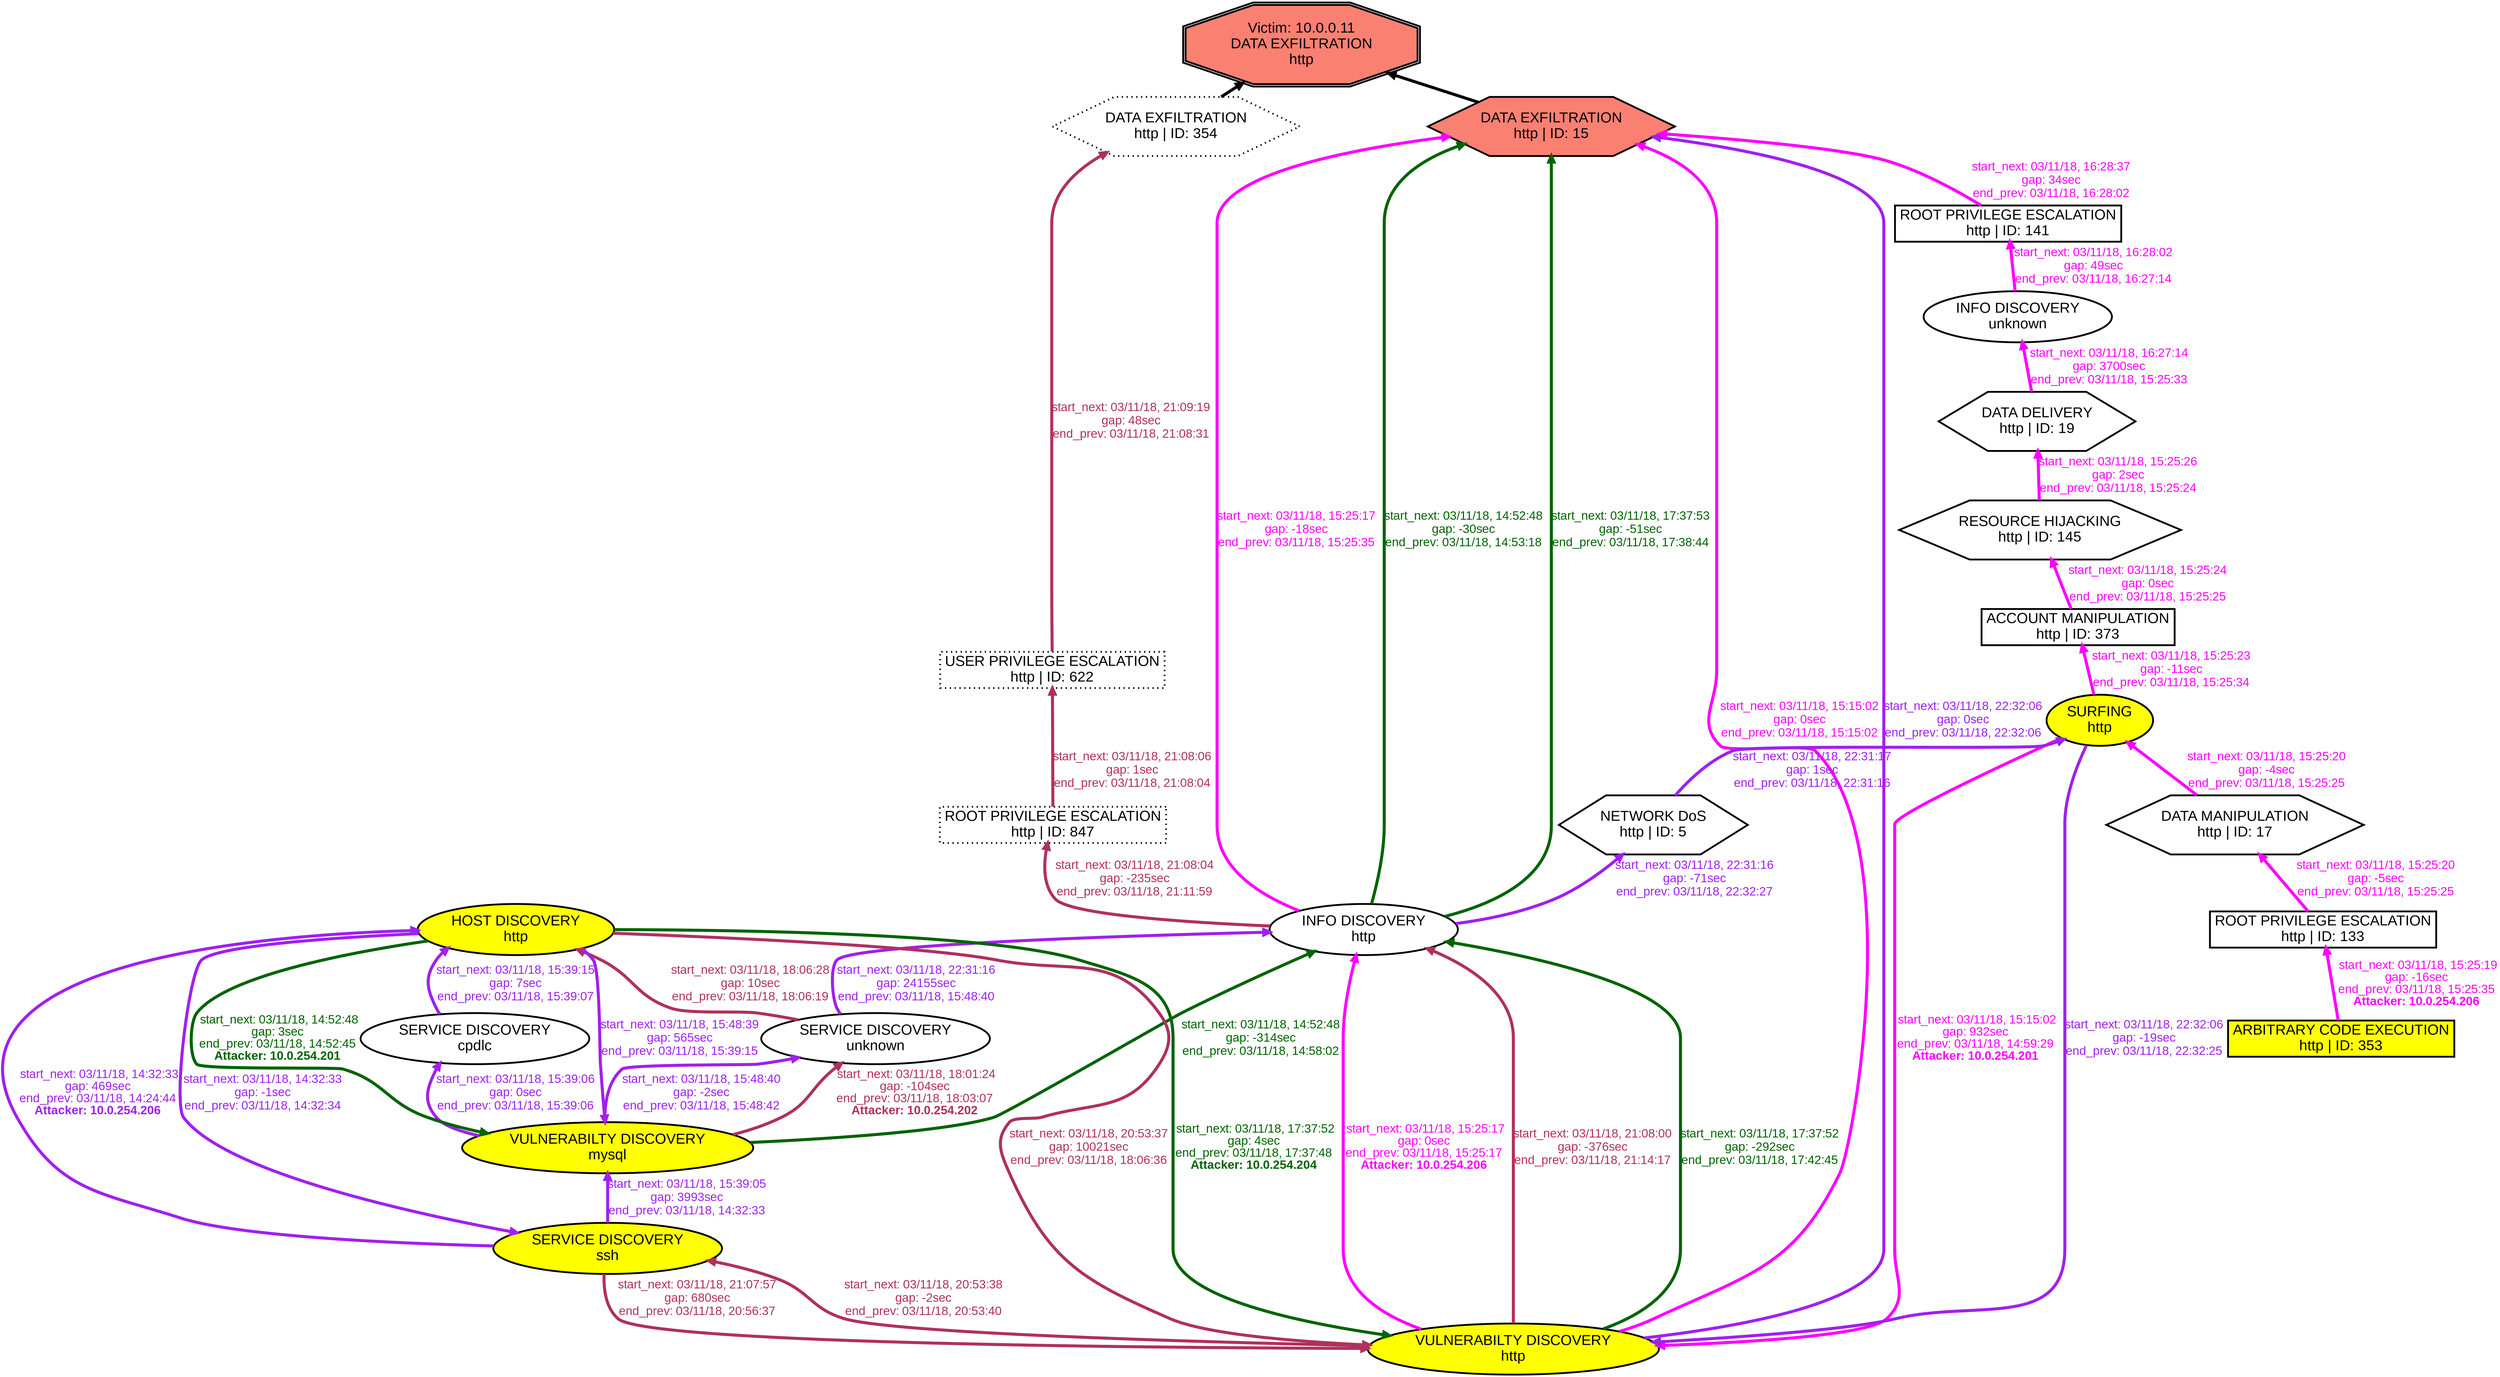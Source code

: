 digraph DATAEXFILTRATIONhttp {
rankdir="BT"; 
 graph [ nodesep="0.1", ranksep="0.02"] 
 node [ fontname=Arial, fontsize=24,penwidth=3]; 
 edge [ fontname=Arial, fontsize=20,penwidth=5 ];
"Victim: 10.0.0.11
DATA EXFILTRATION
http" [shape=doubleoctagon, style=filled, fillcolor=salmon];
{ rank = max; "Victim: 10.0.0.11
DATA EXFILTRATION
http"}
"DATA EXFILTRATION
http | ID: 354" -> "Victim: 10.0.0.11
DATA EXFILTRATION
http"
"DATA EXFILTRATION
http | ID: 354" [style="filled,dotted", fillcolor= salmon]
"DATA EXFILTRATION
http | ID: 15" -> "Victim: 10.0.0.11
DATA EXFILTRATION
http"
"DATA EXFILTRATION
http | ID: 15" [style=filled, fillcolor= salmon]
{ rank=same; "DATA EXFILTRATION
http | ID: 354" "DATA EXFILTRATION
http | ID: 15"}
"VULNERABILTY DISCOVERY
mysql" [style=filled, fillcolor= yellow]
"VULNERABILTY DISCOVERY
mysql" -> "SERVICE DISCOVERY
unknown" [ color=maroon] [label=<<font color="maroon"> start_next: 03/11/18, 18:01:24<br/>gap: -104sec<br/>end_prev: 03/11/18, 18:03:07</font><br/><font color="maroon"><b>Attacker: 10.0.254.202</b></font>>]
"SERVICE DISCOVERY
unknown" -> "HOST DISCOVERY
http" [ label="start_next: 03/11/18, 18:06:28
gap: 10sec
end_prev: 03/11/18, 18:06:19"][ fontcolor="maroon" color=maroon]
"HOST DISCOVERY
http" -> "VULNERABILTY DISCOVERY
http" [ label="start_next: 03/11/18, 20:53:37
gap: 10021sec
end_prev: 03/11/18, 18:06:36"][ fontcolor="maroon" color=maroon]
"VULNERABILTY DISCOVERY
http" -> "SERVICE DISCOVERY
ssh" [ label="start_next: 03/11/18, 20:53:38
gap: -2sec
end_prev: 03/11/18, 20:53:40"][ fontcolor="maroon" color=maroon]
"SERVICE DISCOVERY
ssh" -> "VULNERABILTY DISCOVERY
http" [ label="start_next: 03/11/18, 21:07:57
gap: 680sec
end_prev: 03/11/18, 20:56:37"][ fontcolor="maroon" color=maroon]
"VULNERABILTY DISCOVERY
http" -> "INFO DISCOVERY
http" [ label="start_next: 03/11/18, 21:08:00
gap: -376sec
end_prev: 03/11/18, 21:14:17"][ fontcolor="maroon" color=maroon]
"INFO DISCOVERY
http" -> "ROOT PRIVILEGE ESCALATION
http | ID: 847" [ label="start_next: 03/11/18, 21:08:04
gap: -235sec
end_prev: 03/11/18, 21:11:59"][ fontcolor="maroon" color=maroon]
"ROOT PRIVILEGE ESCALATION
http | ID: 847" -> "USER PRIVILEGE ESCALATION
http | ID: 622" [ label="start_next: 03/11/18, 21:08:06
gap: 1sec
end_prev: 03/11/18, 21:08:04"][ fontcolor="maroon" color=maroon]
"USER PRIVILEGE ESCALATION
http | ID: 622" -> "DATA EXFILTRATION
http | ID: 354" [ label="start_next: 03/11/18, 21:09:19
gap: 48sec
end_prev: 03/11/18, 21:08:31"][ fontcolor="maroon" color=maroon]
"HOST DISCOVERY
http" [style=filled, fillcolor= yellow]
"HOST DISCOVERY
http" -> "VULNERABILTY DISCOVERY
mysql" [ color=darkgreen] [label=<<font color="darkgreen"> start_next: 03/11/18, 14:52:48<br/>gap: 3sec<br/>end_prev: 03/11/18, 14:52:45</font><br/><font color="darkgreen"><b>Attacker: 10.0.254.201</b></font>>]
"VULNERABILTY DISCOVERY
mysql" -> "INFO DISCOVERY
http" [ label="start_next: 03/11/18, 14:52:48
gap: -314sec
end_prev: 03/11/18, 14:58:02"][ fontcolor="darkgreen" color=darkgreen]
"INFO DISCOVERY
http" -> "DATA EXFILTRATION
http | ID: 15" [ label="start_next: 03/11/18, 14:52:48
gap: -30sec
end_prev: 03/11/18, 14:53:18"][ fontcolor="darkgreen" color=darkgreen]
"HOST DISCOVERY
http" [style=filled, fillcolor= yellow]
"HOST DISCOVERY
http" -> "VULNERABILTY DISCOVERY
http" [ color=darkgreen] [label=<<font color="darkgreen"> start_next: 03/11/18, 17:37:52<br/>gap: 4sec<br/>end_prev: 03/11/18, 17:37:48</font><br/><font color="darkgreen"><b>Attacker: 10.0.254.204</b></font>>]
"VULNERABILTY DISCOVERY
http" -> "INFO DISCOVERY
http" [ label="start_next: 03/11/18, 17:37:52
gap: -292sec
end_prev: 03/11/18, 17:42:45"][ fontcolor="darkgreen" color=darkgreen]
"INFO DISCOVERY
http" -> "DATA EXFILTRATION
http | ID: 15" [ label="start_next: 03/11/18, 17:37:53
gap: -51sec
end_prev: 03/11/18, 17:38:44"][ fontcolor="darkgreen" color=darkgreen]
"VULNERABILTY DISCOVERY
http" [style=filled, fillcolor= yellow]
"VULNERABILTY DISCOVERY
http" -> "INFO DISCOVERY
http" [ color=magenta] [label=<<font color="magenta"> start_next: 03/11/18, 15:25:17<br/>gap: 0sec<br/>end_prev: 03/11/18, 15:25:17</font><br/><font color="magenta"><b>Attacker: 10.0.254.206</b></font>>]
"INFO DISCOVERY
http" -> "DATA EXFILTRATION
http | ID: 15" [ label="start_next: 03/11/18, 15:25:17
gap: -18sec
end_prev: 03/11/18, 15:25:35"][ fontcolor="magenta" color=magenta]
"ARBITRARY CODE EXECUTION
http | ID: 353" [style=filled, fillcolor= yellow]
"ARBITRARY CODE EXECUTION
http | ID: 353" -> "ROOT PRIVILEGE ESCALATION
http | ID: 133" [ color=magenta] [label=<<font color="magenta"> start_next: 03/11/18, 15:25:19<br/>gap: -16sec<br/>end_prev: 03/11/18, 15:25:35</font><br/><font color="magenta"><b>Attacker: 10.0.254.206</b></font>>]
"ROOT PRIVILEGE ESCALATION
http | ID: 133" -> "DATA MANIPULATION
http | ID: 17" [ label="start_next: 03/11/18, 15:25:20
gap: -5sec
end_prev: 03/11/18, 15:25:25"][ fontcolor="magenta" color=magenta]
"DATA MANIPULATION
http | ID: 17" -> "SURFING
http" [ label="start_next: 03/11/18, 15:25:20
gap: -4sec
end_prev: 03/11/18, 15:25:25"][ fontcolor="magenta" color=magenta]
"SURFING
http" -> "ACCOUNT MANIPULATION
http | ID: 373" [ label="start_next: 03/11/18, 15:25:23
gap: -11sec
end_prev: 03/11/18, 15:25:34"][ fontcolor="magenta" color=magenta]
"ACCOUNT MANIPULATION
http | ID: 373" -> "RESOURCE HIJACKING
http | ID: 145" [ label="start_next: 03/11/18, 15:25:24
gap: 0sec
end_prev: 03/11/18, 15:25:25"][ fontcolor="magenta" color=magenta]
"RESOURCE HIJACKING
http | ID: 145" -> "DATA DELIVERY
http | ID: 19" [ label="start_next: 03/11/18, 15:25:26
gap: 2sec
end_prev: 03/11/18, 15:25:24"][ fontcolor="magenta" color=magenta]
"DATA DELIVERY
http | ID: 19" -> "INFO DISCOVERY
unknown" [ label="start_next: 03/11/18, 16:27:14
gap: 3700sec
end_prev: 03/11/18, 15:25:33"][ fontcolor="magenta" color=magenta]
"INFO DISCOVERY
unknown" -> "ROOT PRIVILEGE ESCALATION
http | ID: 141" [ label="start_next: 03/11/18, 16:28:02
gap: 49sec
end_prev: 03/11/18, 16:27:14"][ fontcolor="magenta" color=magenta]
"ROOT PRIVILEGE ESCALATION
http | ID: 141" -> "DATA EXFILTRATION
http | ID: 15" [ label="start_next: 03/11/18, 16:28:37
gap: 34sec
end_prev: 03/11/18, 16:28:02"][ fontcolor="magenta" color=magenta]
"SURFING
http" [style=filled, fillcolor= yellow]
"SURFING
http" -> "VULNERABILTY DISCOVERY
http" [ color=magenta] [label=<<font color="magenta"> start_next: 03/11/18, 15:15:02<br/>gap: 932sec<br/>end_prev: 03/11/18, 14:59:29</font><br/><font color="magenta"><b>Attacker: 10.0.254.201</b></font>>]
"VULNERABILTY DISCOVERY
http" -> "DATA EXFILTRATION
http | ID: 15" [ label="start_next: 03/11/18, 15:15:02
gap: 0sec
end_prev: 03/11/18, 15:15:02"][ fontcolor="magenta" color=magenta]
"SERVICE DISCOVERY
ssh" [style=filled, fillcolor= yellow]
"SERVICE DISCOVERY
ssh" -> "HOST DISCOVERY
http" [ color=purple] [label=<<font color="purple"> start_next: 03/11/18, 14:32:33<br/>gap: 469sec<br/>end_prev: 03/11/18, 14:24:44</font><br/><font color="purple"><b>Attacker: 10.0.254.206</b></font>>]
"HOST DISCOVERY
http" -> "SERVICE DISCOVERY
ssh" [ label="start_next: 03/11/18, 14:32:33
gap: -1sec
end_prev: 03/11/18, 14:32:34"][ fontcolor="purple" color=purple]
"SERVICE DISCOVERY
ssh" -> "VULNERABILTY DISCOVERY
mysql" [ label="start_next: 03/11/18, 15:39:05
gap: 3993sec
end_prev: 03/11/18, 14:32:33"][ fontcolor="purple" color=purple]
"VULNERABILTY DISCOVERY
mysql" -> "SERVICE DISCOVERY
cpdlc" [ label="start_next: 03/11/18, 15:39:06
gap: 0sec
end_prev: 03/11/18, 15:39:06"][ fontcolor="purple" color=purple]
"SERVICE DISCOVERY
cpdlc" -> "HOST DISCOVERY
http" [ label="start_next: 03/11/18, 15:39:15
gap: 7sec
end_prev: 03/11/18, 15:39:07"][ fontcolor="purple" color=purple]
"HOST DISCOVERY
http" -> "VULNERABILTY DISCOVERY
mysql" [ label="start_next: 03/11/18, 15:48:39
gap: 565sec
end_prev: 03/11/18, 15:39:15"][ fontcolor="purple" color=purple]
"VULNERABILTY DISCOVERY
mysql" -> "SERVICE DISCOVERY
unknown" [ label="start_next: 03/11/18, 15:48:40
gap: -2sec
end_prev: 03/11/18, 15:48:42"][ fontcolor="purple" color=purple]
"SERVICE DISCOVERY
unknown" -> "INFO DISCOVERY
http" [ label="start_next: 03/11/18, 22:31:16
gap: 24155sec
end_prev: 03/11/18, 15:48:40"][ fontcolor="purple" color=purple]
"INFO DISCOVERY
http" -> "NETWORK DoS
http | ID: 5" [ label="start_next: 03/11/18, 22:31:16
gap: -71sec
end_prev: 03/11/18, 22:32:27"][ fontcolor="purple" color=purple]
"NETWORK DoS
http | ID: 5" -> "SURFING
http" [ label="start_next: 03/11/18, 22:31:17
gap: 1sec
end_prev: 03/11/18, 22:31:16"][ fontcolor="purple" color=purple]
"SURFING
http" -> "VULNERABILTY DISCOVERY
http" [ label="start_next: 03/11/18, 22:32:06
gap: -19sec
end_prev: 03/11/18, 22:32:25"][ fontcolor="purple" color=purple]
"VULNERABILTY DISCOVERY
http" -> "DATA EXFILTRATION
http | ID: 15" [ label="start_next: 03/11/18, 22:32:06
gap: 0sec
end_prev: 03/11/18, 22:32:06"][ fontcolor="purple" color=purple]
"VULNERABILTY DISCOVERY
mysql" [shape=oval]
"VULNERABILTY DISCOVERY
mysql" [tooltip="ET SCAN Suspicious inbound to mySQL port 3306
ET SCAN Suspicious inbound to MSSQL port 1433
ET SCAN Suspicious inbound to PostgreSQL port 5432
ET SCAN Nikto Web App Scan in Progress
ET SCAN Suspicious inbound to Oracle SQL port 1521
ET SCAN Suspicious inbound to mSQL port 4333"]
"SERVICE DISCOVERY
unknown" [shape=oval]
"SERVICE DISCOVERY
unknown" [tooltip="ET SCAN Potential SSH Scan
ET SCAN Potential VNC Scan 5900-5920
ET SCAN Potential VNC Scan 5800-5820
ET SCAN NMAP OS Detection Probe"]
"HOST DISCOVERY
http" [shape=oval]
"HOST DISCOVERY
http" [tooltip="ET SCAN Nmap Scripting Engine User-Agent Detected (Nmap Scripting Engine)
ET SCAN Possible Nmap User-Agent Observed"]
"VULNERABILTY DISCOVERY
http" [shape=oval]
"VULNERABILTY DISCOVERY
http" [tooltip="ET SCAN Suspicious inbound to mySQL port 3306
ET SCAN Suspicious inbound to MSSQL port 1433
ET SCAN Suspicious inbound to PostgreSQL port 5432
ET SCAN Nikto Web App Scan in Progress
ET SCAN Suspicious inbound to Oracle SQL port 1521
ET SCAN OpenVAS User-Agent Inbound
ET SCAN Suspicious inbound to mSQL port 4333"]
"SERVICE DISCOVERY
ssh" [shape=oval]
"SERVICE DISCOVERY
ssh" [tooltip="ET SCAN Potential VNC Scan 5800-5820
ET SCAN Potential SSH Scan"]
"INFO DISCOVERY
http" [shape=oval]
"INFO DISCOVERY
http" [tooltip="GPL WEB_SERVER viewcode access
GPL WEB_SERVER .htaccess access
GPL WEB_SERVER writeto.cnf access
GPL WEB_SERVER iisadmin access
ET WEB_SERVER PHP Easteregg Information-Disclosure (funny-logo)
ET WEB_SPECIFIC_APPS Request to Wordpress W3TC Plug-in dbcache Directory
GPL WEB_SERVER services.cnf access
ET WEB_SERVER PHP Easteregg Information-Disclosure (zend-logo)
GPL EXPLOIT unicode directory traversal attempt
ET WEB_SERVER PHP Easteregg Information-Disclosure (php-logo)
GPL WEB_SERVER service.cnf access
GPL EXPLOIT iisadmpwd attempt
ET WEB_SERVER PHP SESSION SuperGlobal in URI
GPL WEB_SERVER /~root access
GPL WEB_SERVER authors.pwd access
ET WEB_SERVER PHP ENV SuperGlobal in URI
GPL EXPLOIT .cnf access
ET POLICY Proxy TRACE Request - inbound
GPL WEB_SERVER .htpasswd access
GPL WEB_SERVER global.asa access
ET WEB_SERVER PHP SERVER SuperGlobal in URI
GPL EXPLOIT fpcount access
GPL WEB_SERVER globals.pl access
GPL WEB_SERVER 403 Forbidden
GPL WEB_SERVER service.pwd
GPL EXPLOIT ISAPI .idq attempt
ET WEB_SERVER PHP Easteregg Information-Disclosure (phpinfo)
ET SCAN SFTP/FTP Password Exposure via sftp-config.json
GPL WEB_SERVER printenv access
GPL WEB_SERVER author.exe access
GPL EXPLOIT iissamples access
GPL EXPLOIT .htr access
ET WEB_SERVER PHP REQUEST SuperGlobal in URI"]
"ROOT PRIVILEGE ESCALATION
http | ID: 847" [style="dotted", shape=box]
"ROOT PRIVILEGE ESCALATION
http | ID: 847" [tooltip="ET WEB_SERVER ColdFusion administrator access"]
"USER PRIVILEGE ESCALATION
http | ID: 622" [style="dotted", shape=box]
"USER PRIVILEGE ESCALATION
http | ID: 622" [tooltip="ET POLICY Outgoing Basic Auth Base64 HTTP Password detected unencrypted
ET POLICY Incoming Basic Auth Base64 HTTP Password detected unencrypted
ET WEB_SPECIFIC_APPS Microhard Systems 3G/4G Cellular Ethernet and Serial Gateway - Default Credentials"]
"DATA EXFILTRATION
http | ID: 354" [style="dotted", shape=hexagon]
"DATA EXFILTRATION
http | ID: 354" [tooltip="ET WEB_SERVER Possible XXE SYSTEM ENTITY in POST BODY.
ET INFO WinHttp AutoProxy Request wpad.dat Possible BadTunnel"]
"DATA EXFILTRATION
http | ID: 15" [shape=hexagon]
"DATA EXFILTRATION
http | ID: 15" [tooltip="GPL WEB_SERVER Tomcat server snoop access
ETPRO WEB_SERVER Possible Information Leak Vuln CVE-2015-1648
GPL EXPLOIT ISAPI .ida access
GPL EXPLOIT /msadc/samples/ access
ET WEB_SERVER ColdFusion componentutils access
ET WEB_SERVER /system32/ in Uri - Possible Protected Directory Access Attempt
ET WEB_SPECIFIC_APPS PHP-CGI query string parameter vulnerability
ET WEB_SERVER Possible XXE SYSTEM ENTITY in POST BODY.
ET WEB_SERVER /etc/shadow Detected in URI
GPL EXPLOIT ISAPI .idq access"]
"ARBITRARY CODE EXECUTION
http | ID: 353" [shape=box]
"ARBITRARY CODE EXECUTION
http | ID: 353" [tooltip="ET CURRENT_EVENTS QNAP Shellshock CVE-2014-6271
ET WEB_SPECIFIC_APPS DesktopOnNet don3_requiem.php app_path Parameter Remote File Inclusion
ET WEB_SPECIFIC_APPS Horde type Parameter Local File Inclusion Attempt
ET WEB_SPECIFIC_APPS KR-Web krgourl.php DOCUMENT_ROOT Parameter Remote File Inclusion Attempt
ET WEB_SERVER Possible CVE-2014-6271 Attempt in Headers
ET WEB_SPECIFIC_APPS BASE base_stat_common.php remote file include
ET WEB_SPECIFIC_APPS Golem Gaming Portal root_path Parameter Remote File inclusion Attempt
ET WEB_SPECIFIC_APPS Joomla swMenuPro ImageManager.php Remote File Inclusion Attempt
ET WEB_SPECIFIC_APPS FormMailer formmailer.admin.inc.php BASE_DIR Parameter Remote File Inclusion Attempt
ET WEB_SPECIFIC_APPS AjaxPortal di.php pathtoserverdata Parameter Remote File Inclusion Attempt
ET WEB_SERVER cmd.exe In URI - Possible Command Execution Attempt
ET WEB_SPECIFIC_APPS KingCMS menu.php CONFIG Parameter Remote File Inclusion
ETPRO WEB_SPECIFIC_APPS PHPMoAdmin RCE Attempt
ET WEB_SERVER Exploit Suspected PHP Injection Attack (cmd=)
ET WEB_SPECIFIC_APPS Achievo debugger.php config_atkroot parameter Remote File Inclusion Attempt
ET WEB_SERVER Possible CVE-2014-6271 Attempt
ET WEB_SPECIFIC_APPS Joomla Dada Mail Manager Component config.dadamail.php GLOBALS Parameter Remote File Inclusion
ET WEB_SPECIFIC_APPS WEB-PHP RCE PHPBB 2004-1315
ET WEB_SPECIFIC_APPS DesktopOnNet frontpage.php app_path Parameter Remote File Inclusion
ET WEB_SPECIFIC_APPS Joomla AjaxChat Component ajcuser.php GLOBALS Parameter Remote File Inclusion Attempt"]
"ROOT PRIVILEGE ESCALATION
http | ID: 133" [shape=box]
"ROOT PRIVILEGE ESCALATION
http | ID: 133" [tooltip="ET WEB_SERVER ColdFusion administrator access
ETPRO WEB_SPECIFIC_APPS ipTIME firmware < 9.58 RCE
GPL EXPLOIT administrators.pwd access
GPL EXPLOIT CodeRed v2 root.exe access"]
"DATA MANIPULATION
http | ID: 17" [shape=hexagon]
"DATA MANIPULATION
http | ID: 17" [tooltip="ET WEB_SERVER Possible SQL Injection Attempt SELECT FROM
ET WEB_SERVER MYSQL SELECT CONCAT SQL Injection Attempt
ET WEB_SERVER Possible SQL Injection Attempt UNION SELECT"]
"SURFING
http" [shape=oval]
"SURFING
http" [tooltip="ET WEB_SERVER WEB-PHP phpinfo access"]
"ACCOUNT MANIPULATION
http | ID: 373" [shape=box]
"ACCOUNT MANIPULATION
http | ID: 373" [tooltip="GPL EXPLOIT /iisadmpwd/aexp2.htr access
ET WEB_SERVER SELECT USER SQL Injection Attempt in URI"]
"RESOURCE HIJACKING
http | ID: 145" [shape=hexagon]
"RESOURCE HIJACKING
http | ID: 145" [tooltip="GPL WEB_SERVER Oracle Java Process Manager access"]
"DATA DELIVERY
http | ID: 19" [shape=hexagon]
"DATA DELIVERY
http | ID: 19" [tooltip="ET WEB_SPECIFIC_APPS PHP-Paid4Mail RFI attempt 
ET WEB_SPECIFIC_APPS Possible eFront database.php Remote File Inclusion Attempt
ET WEB_SPECIFIC_APPS MAXcms fm_includes_special Parameter Remote File Inclusion Attempt
ET WEB_SPECIFIC_APPS PHP Aardvark Topsites PHP CONFIG PATH Remote File Include Attempt
ET WEB_SPECIFIC_APPS Possible Mambo/Joomla! com_koesubmit Component 'koesubmit.php' Remote File Inclusion Attempt
ET WEB_SPECIFIC_APPS SERWeb load_lang.php configdir Parameter Remote File Inclusion
ET WEB_SPECIFIC_APPS TECHNOTE shop_this_skin_path Parameter Remote File Inclusion
ET WEB_SPECIFIC_APPS p-Table for WordPress wptable-tinymce.php ABSPATH Parameter RFI Attempt
ET WEB_SPECIFIC_APPS ProjectButler RFI attempt 
ET WEB_SPECIFIC_APPS PHPOF DB_AdoDB.Class.PHP PHPOF_INCLUDE_PATH parameter Remote File Inclusion
ET WEB_SPECIFIC_APPS SAPID get_infochannel.inc.php Remote File inclusion Attempt
ET WEB_SPECIFIC_APPS Joomla Onguma Time Sheet Component onguma.class.php mosConfig_absolute_path Parameter Remote File Inclusion
ET WEB_SPECIFIC_APPS phptraverse mp3_id.php GLOBALS Parameter Remote File Inclusion Attempt
ET WEB_SPECIFIC_APPS Sisplet CMS komentar.php site_path Parameter Remote File Inclusion Attempt
ET WEB_SPECIFIC_APPS SERWeb main_prepend.php functionsdir Parameter Remote File Inclusion
ET WEB_SPECIFIC_APPS Mambo Component com_smf smf.php Remote File Inclusion Attempt
ET WEB_SPECIFIC_APPS OpenX phpAdsNew phpAds_geoPlugin Parameter Remote File Inclusion Attempt
ET WEB_SPECIFIC_APPS Enthusiast path parameter Remote File Inclusion
ET WEB_SPECIFIC_APPS ProdLer prodler.class.php sPath Parameter Remote File Inclusion Attempt
ET WEB_SPECIFIC_APPS PHP Classifieds class.phpmailer.php lang_path Parameter Remote File Inclusion Attempt
ET WEB_SPECIFIC_APPS Joomla Simple RSS Reader admin.rssreader.php mosConfig_live_site Parameter Remote File Inclusion
ET WEB_SPECIFIC_APPS Possible OpenSiteAdmin pageHeader.php Remote File Inclusion Attempt
ET WEB_SPECIFIC_APPS phpSkelSite theme parameter remote file inclusion
ET WEB_SPECIFIC_APPS PointComma pctemplate.php pcConfig Parameter Remote File Inclusion Attempt
ET WEB_SPECIFIC_APPS phPortal gunaysoft.php icerikyolu Parameter Remote File Inclusion
ET WEB_SPECIFIC_APPS OBOphiX fonctions_racine.php chemin_lib parameter Remote File Inclusion Attempt
ET WEB_SPECIFIC_APPS PHP phpMyAgenda rootagenda Remote File Include Attempt
ET WEB_SPECIFIC_APPS Ve-EDIT edit_htmlarea.php highlighter Parameter Remote File Inclusion
ET WEB_SPECIFIC_APPS MODx CMS snippet.reflect.php reflect_base Remote File Inclusion
ET WEB_SPECIFIC_APPS phPortal gunaysoft.php sayfaid Parameter Remote File Inclusion
ET WEB_SPECIFIC_APPS YapBB class_yapbbcooker.php cfgIncludeDirectory Parameter Remote File Inclusion"]
"INFO DISCOVERY
unknown" [shape=oval]
"INFO DISCOVERY
unknown" [tooltip="GPL WEB_SERVER 403 Forbidden"]
"ROOT PRIVILEGE ESCALATION
http | ID: 141" [shape=box]
"ROOT PRIVILEGE ESCALATION
http | ID: 141" [tooltip="GPL EXPLOIT CodeRed v2 root.exe access"]
"SERVICE DISCOVERY
cpdlc" [shape=oval]
"SERVICE DISCOVERY
cpdlc" [tooltip="ET SCAN Potential VNC Scan 5900-5920
ET SCAN Potential VNC Scan 5800-5820"]
"NETWORK DoS
http | ID: 5" [shape=hexagon]
"NETWORK DoS
http | ID: 5" [tooltip="ET WEB_SERVER Possible Cherokee Web Server GET AUX Request Denial Of Service Attempt"]
}
